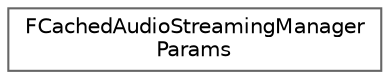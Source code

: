 digraph "Graphical Class Hierarchy"
{
 // INTERACTIVE_SVG=YES
 // LATEX_PDF_SIZE
  bgcolor="transparent";
  edge [fontname=Helvetica,fontsize=10,labelfontname=Helvetica,labelfontsize=10];
  node [fontname=Helvetica,fontsize=10,shape=box,height=0.2,width=0.4];
  rankdir="LR";
  Node0 [id="Node000000",label="FCachedAudioStreamingManager\lParams",height=0.2,width=0.4,color="grey40", fillcolor="white", style="filled",URL="$db/d45/structFCachedAudioStreamingManagerParams.html",tooltip=" "];
}
